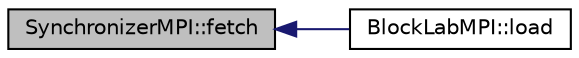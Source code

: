 digraph "SynchronizerMPI::fetch"
{
  edge [fontname="Helvetica",fontsize="10",labelfontname="Helvetica",labelfontsize="10"];
  node [fontname="Helvetica",fontsize="10",shape=record];
  rankdir="LR";
  Node1 [label="SynchronizerMPI::fetch",height=0.2,width=0.4,color="black", fillcolor="grey75", style="filled", fontcolor="black"];
  Node1 -> Node2 [dir="back",color="midnightblue",fontsize="10",style="solid",fontname="Helvetica"];
  Node2 [label="BlockLabMPI::load",height=0.2,width=0.4,color="black", fillcolor="white", style="filled",URL="$class_block_lab_m_p_i.html#a9695a460545974a0aa473039c3876765"];
}
